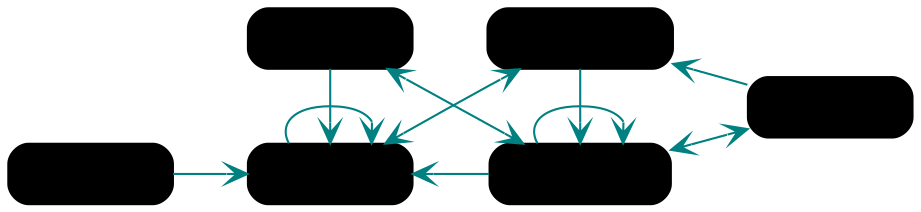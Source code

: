 digraph StateMachine {
    graph [bgcolor = "transparent"; rankdir = "LR"; concentrate = true;];
    edge [arrowhead = open; arrowtail = open; fontsize = 12; color = "#008080"; labelfontsize = 12;];
    node [colorscheme = pastel; shape = box; fontsize = 12; height = 0.4; width = 1.1; color = "black"; style = "filled, rounded";];
    
    State0 -> StateInit [tooltip = "EventInit: Начальная инициализация игры";];
    StateInit -> StateInit [tooltip = "Действия меню: EventRight\nEventLeft\nEventUp\nEventDown\nEventStart";];
    StateInit -> StateSpawn [tooltip = "EventStart: Начало игры";];
    StateAction -> StateAction [tooltip = "EventRight, EventLeft, EventDown, EventAction: Действия игрока";];
    StateAction -> StateShift [tooltip = "->StateShift\nEventTick: Сдвиг по таймеру\n->StateAction\nEventPlaceFree: Фигура размещена, возврат в состояние Action";];
    StateAction -> StateIdle [tooltip = "EventPause: переключение паузы";];
    StateAction -> StateInit [tooltip = "EventTerminate: Завершение игры";];
    StateShift -> StateAction [tooltip = "->StateShift\nEventTick: Сдвиг по таймеру\n->StateAction\nEventPlaceFree: Фигура размещена, возврат в состояние Action";];
    StateIdle -> StateAction [tooltip = "EventPause: переключение паузы";];
    StateIdle -> StateInit [tooltip = "EventTerminate: Завершение игры";];
    StateShift -> StateSpawn [tooltip = "EventTouchdown: Фигура коснулась земли или другой фигуры";];
    StateSpawn -> StateAction [tooltip = "EventPlaceFree: Фигура размещена, возврат в состояние Action";];
    StateSpawn -> StateInit [tooltip = "EventTouchdown: Фигура не может быть размещена, завершение игры";];
    
    State0 [label = "State0";tooltip = "Начальное состояние (до инициализации)";fillcolor = "lightblue";];
    subgraph {
        rank = same;
        StateInit [label = "StateInit";tooltip = "Инициализированное состояние (например, экран выбора настроек перед игрой)";fillcolor = "lightgreen";];
        StateIdle [label = "StateIdle";tooltip = "Бездействие (игра на паузе)";fillcolor = "lightyellow";];
    }
    subgraph {
        rank = same;
        StateAction [label = "StateAction";tooltip = "Состояние обработки действий пользователя";fillcolor = "lightcoral";];
        StateSpawn [label = "StateSpawn";tooltip = "Появление новой фигуры";fillcolor = "lightpink";];
    }
    StateShift [label = "StateShift";tooltip = "Состояние сдвига";fillcolor = "lightsalmon";];
}